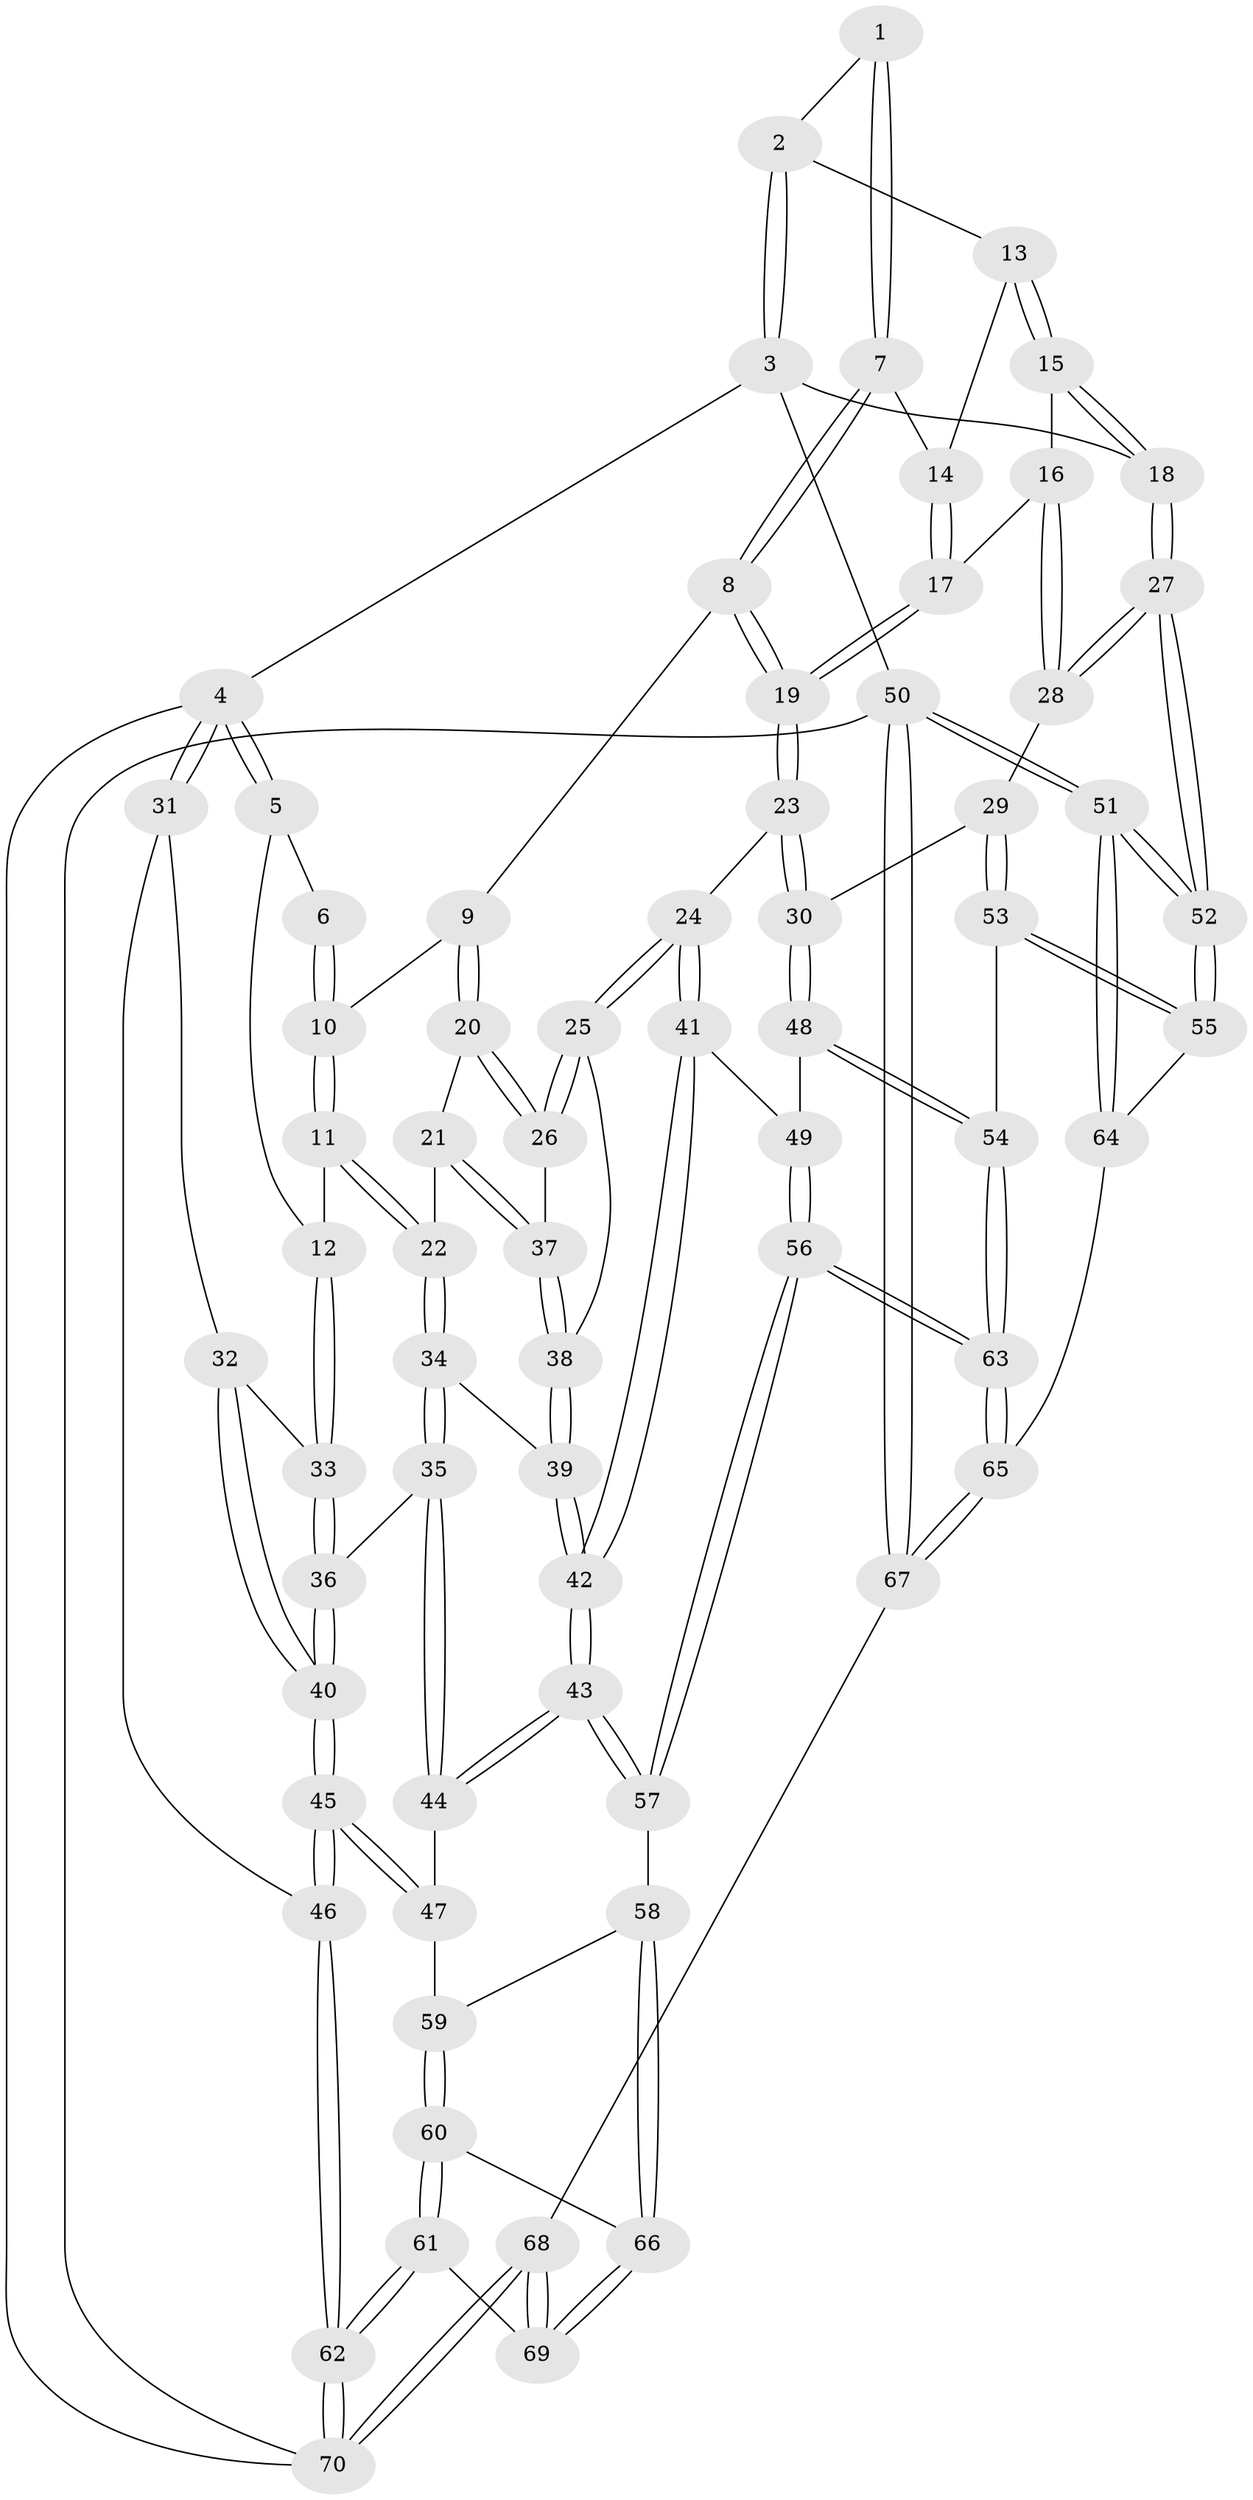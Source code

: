 // Generated by graph-tools (version 1.1) at 2025/03/03/09/25 03:03:27]
// undirected, 70 vertices, 172 edges
graph export_dot {
graph [start="1"]
  node [color=gray90,style=filled];
  1 [pos="+0.5065790512847127+0"];
  2 [pos="+1+0"];
  3 [pos="+1+0"];
  4 [pos="+0+0"];
  5 [pos="+0.19644187352567585+0"];
  6 [pos="+0.38890765625163143+0"];
  7 [pos="+0.6353677492283712+0.1073014642774079"];
  8 [pos="+0.5934018316646168+0.17568465125050217"];
  9 [pos="+0.5363850376506217+0.19484571568559061"];
  10 [pos="+0.44854529102497365+0.1327384924958953"];
  11 [pos="+0.2813821683366383+0.2199963454823995"];
  12 [pos="+0.18003314117938415+0.17266399714767902"];
  13 [pos="+0.8492843102347696+0.06347369273303631"];
  14 [pos="+0.6418501285709135+0.10676033640846361"];
  15 [pos="+0.8464241576673123+0.20019110931405515"];
  16 [pos="+0.8100402616412339+0.2453866685304339"];
  17 [pos="+0.7940061413245348+0.2585078010331874"];
  18 [pos="+1+0.38889257749265793"];
  19 [pos="+0.7244141143318329+0.3340400521908315"];
  20 [pos="+0.49209889271928287+0.289554496501883"];
  21 [pos="+0.3954162308108399+0.2870356323401446"];
  22 [pos="+0.31647911624443037+0.26418051046183777"];
  23 [pos="+0.7121813805340144+0.42389484077287504"];
  24 [pos="+0.6201080232375188+0.48942540782710864"];
  25 [pos="+0.5485568605293045+0.413043883852282"];
  26 [pos="+0.5155696962843179+0.3576133059416482"];
  27 [pos="+1+0.47610450611125144"];
  28 [pos="+1+0.49211824207115906"];
  29 [pos="+1+0.4923468235498799"];
  30 [pos="+0.9630747910637929+0.49437497654167645"];
  31 [pos="+0+0.27885571082569305"];
  32 [pos="+0+0.2643672450418159"];
  33 [pos="+0.13706916413596026+0.21268079405797138"];
  34 [pos="+0.3109093464865764+0.4503901652558549"];
  35 [pos="+0.27505806973016544+0.4679397418079367"];
  36 [pos="+0.1904743689769812+0.4504515959608431"];
  37 [pos="+0.4000997802641822+0.38196922818195833"];
  38 [pos="+0.3621327713023482+0.4288479907997702"];
  39 [pos="+0.3206516541213164+0.45203800408770267"];
  40 [pos="+0.11307716407548808+0.4986307794594069"];
  41 [pos="+0.5966379360039697+0.5555864617211884"];
  42 [pos="+0.5179781884104305+0.6037969340038728"];
  43 [pos="+0.4713371830721923+0.6688120588657057"];
  44 [pos="+0.27580210731957944+0.5648634089351037"];
  45 [pos="+0.02576671278784571+0.620231531509864"];
  46 [pos="+0+0.7062021050247366"];
  47 [pos="+0.21393111238905185+0.6619829286179812"];
  48 [pos="+0.7577115498881964+0.6897913122019009"];
  49 [pos="+0.6405772505171616+0.6003255375179113"];
  50 [pos="+1+1"];
  51 [pos="+1+1"];
  52 [pos="+1+0.7241247086205989"];
  53 [pos="+0.8515754987601467+0.7681100042827128"];
  54 [pos="+0.7747023571919021+0.7289046750210054"];
  55 [pos="+0.8643249107621597+0.7830702131040197"];
  56 [pos="+0.6356111889810224+0.8330218127118777"];
  57 [pos="+0.4707956878943781+0.6701360977131511"];
  58 [pos="+0.4188606475144183+0.7378394132541267"];
  59 [pos="+0.2140957654775184+0.6621792264123163"];
  60 [pos="+0.21288849574230131+0.8250211338391562"];
  61 [pos="+0.1895909992490844+0.8562601760390908"];
  62 [pos="+0+1"];
  63 [pos="+0.6587799888163545+0.8727103695628401"];
  64 [pos="+0.8709007977547096+0.8796429421330024"];
  65 [pos="+0.6354749889139414+1"];
  66 [pos="+0.41486442758364456+0.7563915346015486"];
  67 [pos="+0.5750160831280873+1"];
  68 [pos="+0.517203100872734+1"];
  69 [pos="+0.43853719916283684+0.9154801132165399"];
  70 [pos="+0+1"];
  1 -- 2;
  1 -- 7;
  1 -- 7;
  2 -- 3;
  2 -- 3;
  2 -- 13;
  3 -- 4;
  3 -- 18;
  3 -- 50;
  4 -- 5;
  4 -- 5;
  4 -- 31;
  4 -- 31;
  4 -- 70;
  5 -- 6;
  5 -- 12;
  6 -- 10;
  6 -- 10;
  7 -- 8;
  7 -- 8;
  7 -- 14;
  8 -- 9;
  8 -- 19;
  8 -- 19;
  9 -- 10;
  9 -- 20;
  9 -- 20;
  10 -- 11;
  10 -- 11;
  11 -- 12;
  11 -- 22;
  11 -- 22;
  12 -- 33;
  12 -- 33;
  13 -- 14;
  13 -- 15;
  13 -- 15;
  14 -- 17;
  14 -- 17;
  15 -- 16;
  15 -- 18;
  15 -- 18;
  16 -- 17;
  16 -- 28;
  16 -- 28;
  17 -- 19;
  17 -- 19;
  18 -- 27;
  18 -- 27;
  19 -- 23;
  19 -- 23;
  20 -- 21;
  20 -- 26;
  20 -- 26;
  21 -- 22;
  21 -- 37;
  21 -- 37;
  22 -- 34;
  22 -- 34;
  23 -- 24;
  23 -- 30;
  23 -- 30;
  24 -- 25;
  24 -- 25;
  24 -- 41;
  24 -- 41;
  25 -- 26;
  25 -- 26;
  25 -- 38;
  26 -- 37;
  27 -- 28;
  27 -- 28;
  27 -- 52;
  27 -- 52;
  28 -- 29;
  29 -- 30;
  29 -- 53;
  29 -- 53;
  30 -- 48;
  30 -- 48;
  31 -- 32;
  31 -- 46;
  32 -- 33;
  32 -- 40;
  32 -- 40;
  33 -- 36;
  33 -- 36;
  34 -- 35;
  34 -- 35;
  34 -- 39;
  35 -- 36;
  35 -- 44;
  35 -- 44;
  36 -- 40;
  36 -- 40;
  37 -- 38;
  37 -- 38;
  38 -- 39;
  38 -- 39;
  39 -- 42;
  39 -- 42;
  40 -- 45;
  40 -- 45;
  41 -- 42;
  41 -- 42;
  41 -- 49;
  42 -- 43;
  42 -- 43;
  43 -- 44;
  43 -- 44;
  43 -- 57;
  43 -- 57;
  44 -- 47;
  45 -- 46;
  45 -- 46;
  45 -- 47;
  45 -- 47;
  46 -- 62;
  46 -- 62;
  47 -- 59;
  48 -- 49;
  48 -- 54;
  48 -- 54;
  49 -- 56;
  49 -- 56;
  50 -- 51;
  50 -- 51;
  50 -- 67;
  50 -- 67;
  50 -- 70;
  51 -- 52;
  51 -- 52;
  51 -- 64;
  51 -- 64;
  52 -- 55;
  52 -- 55;
  53 -- 54;
  53 -- 55;
  53 -- 55;
  54 -- 63;
  54 -- 63;
  55 -- 64;
  56 -- 57;
  56 -- 57;
  56 -- 63;
  56 -- 63;
  57 -- 58;
  58 -- 59;
  58 -- 66;
  58 -- 66;
  59 -- 60;
  59 -- 60;
  60 -- 61;
  60 -- 61;
  60 -- 66;
  61 -- 62;
  61 -- 62;
  61 -- 69;
  62 -- 70;
  62 -- 70;
  63 -- 65;
  63 -- 65;
  64 -- 65;
  65 -- 67;
  65 -- 67;
  66 -- 69;
  66 -- 69;
  67 -- 68;
  68 -- 69;
  68 -- 69;
  68 -- 70;
  68 -- 70;
}
